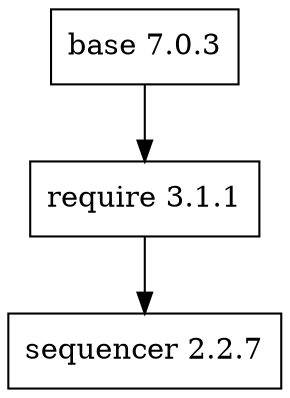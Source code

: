digraph sequencer {
node [shape=record];
base [label="base 7.0.3"]
require [label="require 3.1.1"]
sequencer [label="sequencer 2.2.7"]
base -> require ->  sequencer 
} 

